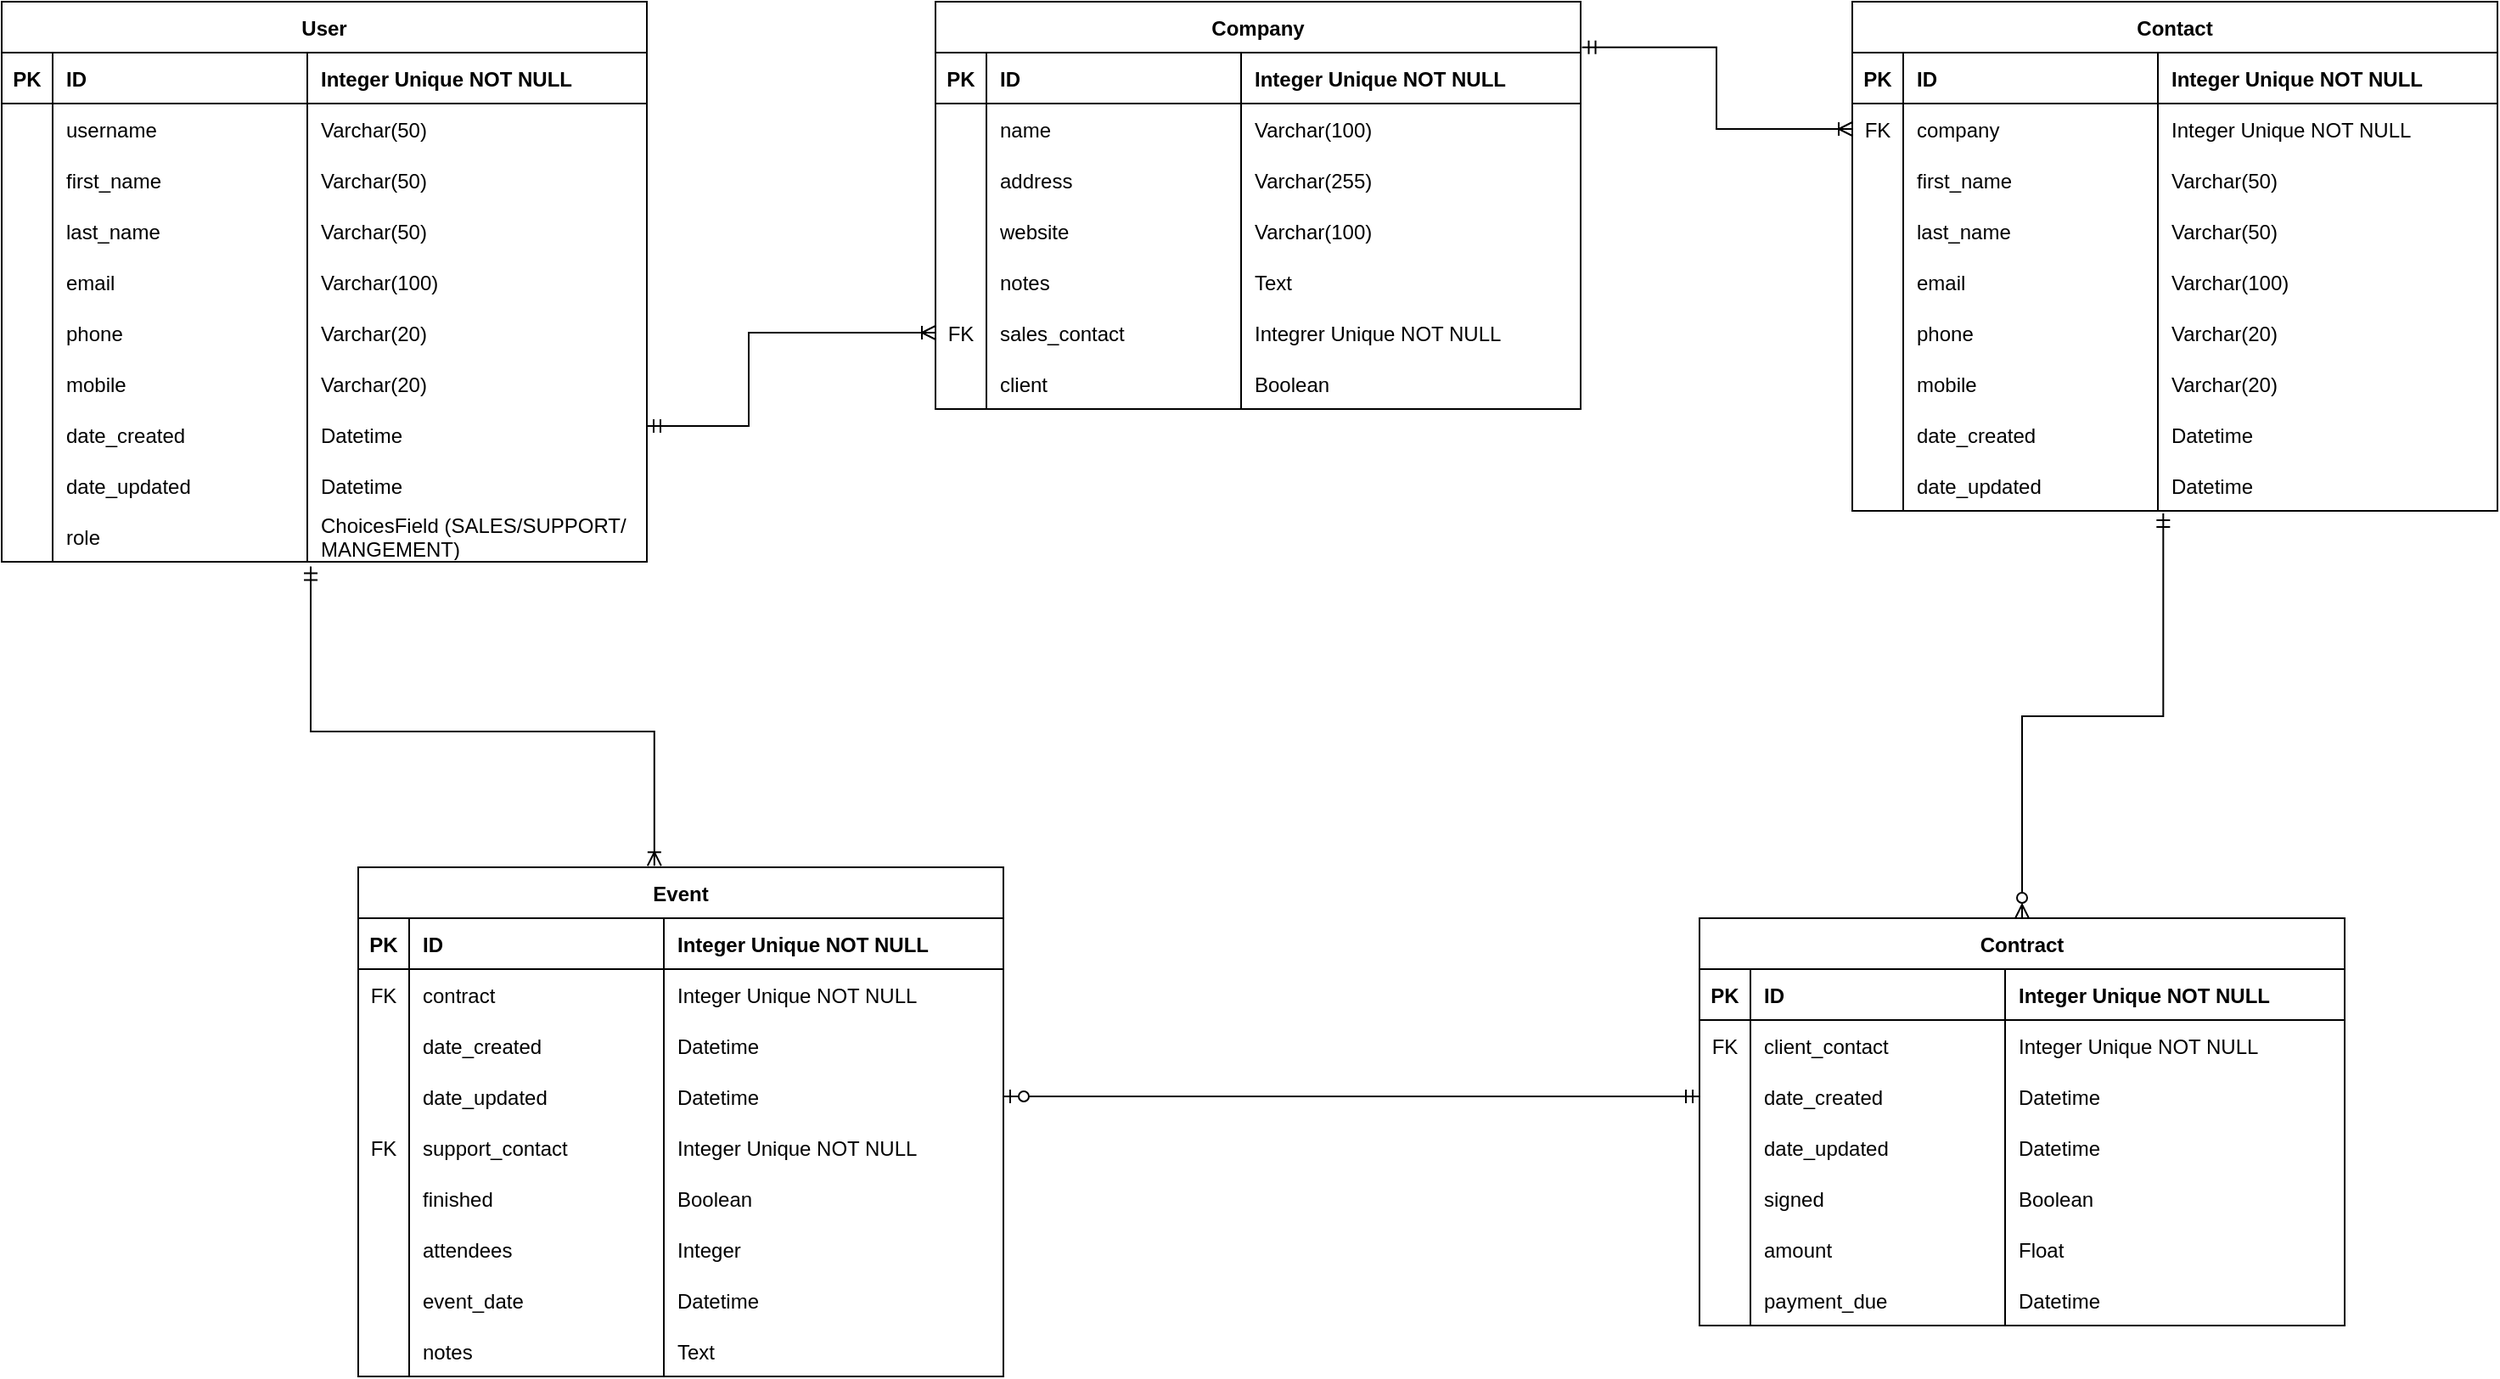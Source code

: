 <mxfile version="16.5.1" type="device"><diagram id="WBpf9u_jJ_iQJT48PK4Q" name="Page-1"><mxGraphModel dx="1778" dy="1071" grid="1" gridSize="10" guides="1" tooltips="1" connect="1" arrows="1" fold="1" page="1" pageScale="1" pageWidth="827" pageHeight="1169" math="0" shadow="0"><root><mxCell id="0"/><mxCell id="1" parent="0"/><mxCell id="Vin4fiE6rRVkCFNV7gwo-1" value="Event" style="shape=table;startSize=30;container=1;collapsible=1;childLayout=tableLayout;fixedRows=1;rowLines=0;fontStyle=1;align=center;resizeLast=1;" vertex="1" parent="1"><mxGeometry x="310" y="590" width="380" height="300" as="geometry"/></mxCell><mxCell id="Vin4fiE6rRVkCFNV7gwo-2" value="" style="shape=tableRow;horizontal=0;startSize=0;swimlaneHead=0;swimlaneBody=0;fillColor=none;collapsible=0;dropTarget=0;points=[[0,0.5],[1,0.5]];portConstraint=eastwest;top=0;left=0;right=0;bottom=1;" vertex="1" parent="Vin4fiE6rRVkCFNV7gwo-1"><mxGeometry y="30" width="380" height="30" as="geometry"/></mxCell><mxCell id="Vin4fiE6rRVkCFNV7gwo-3" value="PK" style="shape=partialRectangle;connectable=0;fillColor=none;top=0;left=0;bottom=0;right=0;fontStyle=1;overflow=hidden;" vertex="1" parent="Vin4fiE6rRVkCFNV7gwo-2"><mxGeometry width="30" height="30" as="geometry"><mxRectangle width="30" height="30" as="alternateBounds"/></mxGeometry></mxCell><mxCell id="Vin4fiE6rRVkCFNV7gwo-4" value="ID" style="shape=partialRectangle;connectable=0;fillColor=none;top=0;left=0;bottom=0;right=0;align=left;spacingLeft=6;fontStyle=1;overflow=hidden;" vertex="1" parent="Vin4fiE6rRVkCFNV7gwo-2"><mxGeometry x="30" width="150" height="30" as="geometry"><mxRectangle width="150" height="30" as="alternateBounds"/></mxGeometry></mxCell><mxCell id="Vin4fiE6rRVkCFNV7gwo-14" value="Integer Unique NOT NULL" style="shape=partialRectangle;connectable=0;fillColor=none;top=0;left=0;bottom=0;right=0;align=left;spacingLeft=6;fontStyle=1;overflow=hidden;" vertex="1" parent="Vin4fiE6rRVkCFNV7gwo-2"><mxGeometry x="180" width="200" height="30" as="geometry"><mxRectangle width="200" height="30" as="alternateBounds"/></mxGeometry></mxCell><mxCell id="Vin4fiE6rRVkCFNV7gwo-80" style="shape=tableRow;horizontal=0;startSize=0;swimlaneHead=0;swimlaneBody=0;fillColor=none;collapsible=0;dropTarget=0;points=[[0,0.5],[1,0.5]];portConstraint=eastwest;top=0;left=0;right=0;bottom=0;" vertex="1" parent="Vin4fiE6rRVkCFNV7gwo-1"><mxGeometry y="60" width="380" height="30" as="geometry"/></mxCell><mxCell id="Vin4fiE6rRVkCFNV7gwo-81" value="FK" style="shape=partialRectangle;connectable=0;fillColor=none;top=0;left=0;bottom=0;right=0;editable=1;overflow=hidden;" vertex="1" parent="Vin4fiE6rRVkCFNV7gwo-80"><mxGeometry width="30" height="30" as="geometry"><mxRectangle width="30" height="30" as="alternateBounds"/></mxGeometry></mxCell><mxCell id="Vin4fiE6rRVkCFNV7gwo-82" value="contract" style="shape=partialRectangle;connectable=0;fillColor=none;top=0;left=0;bottom=0;right=0;align=left;spacingLeft=6;overflow=hidden;" vertex="1" parent="Vin4fiE6rRVkCFNV7gwo-80"><mxGeometry x="30" width="150" height="30" as="geometry"><mxRectangle width="150" height="30" as="alternateBounds"/></mxGeometry></mxCell><mxCell id="Vin4fiE6rRVkCFNV7gwo-83" value="Integer Unique NOT NULL" style="shape=partialRectangle;connectable=0;fillColor=none;top=0;left=0;bottom=0;right=0;align=left;spacingLeft=6;overflow=hidden;fontStyle=0" vertex="1" parent="Vin4fiE6rRVkCFNV7gwo-80"><mxGeometry x="180" width="200" height="30" as="geometry"><mxRectangle width="200" height="30" as="alternateBounds"/></mxGeometry></mxCell><mxCell id="Vin4fiE6rRVkCFNV7gwo-8" value="" style="shape=tableRow;horizontal=0;startSize=0;swimlaneHead=0;swimlaneBody=0;fillColor=none;collapsible=0;dropTarget=0;points=[[0,0.5],[1,0.5]];portConstraint=eastwest;top=0;left=0;right=0;bottom=0;" vertex="1" parent="Vin4fiE6rRVkCFNV7gwo-1"><mxGeometry y="90" width="380" height="30" as="geometry"/></mxCell><mxCell id="Vin4fiE6rRVkCFNV7gwo-9" value="" style="shape=partialRectangle;connectable=0;fillColor=none;top=0;left=0;bottom=0;right=0;editable=1;overflow=hidden;" vertex="1" parent="Vin4fiE6rRVkCFNV7gwo-8"><mxGeometry width="30" height="30" as="geometry"><mxRectangle width="30" height="30" as="alternateBounds"/></mxGeometry></mxCell><mxCell id="Vin4fiE6rRVkCFNV7gwo-10" value="date_created" style="shape=partialRectangle;connectable=0;fillColor=none;top=0;left=0;bottom=0;right=0;align=left;spacingLeft=6;overflow=hidden;" vertex="1" parent="Vin4fiE6rRVkCFNV7gwo-8"><mxGeometry x="30" width="150" height="30" as="geometry"><mxRectangle width="150" height="30" as="alternateBounds"/></mxGeometry></mxCell><mxCell id="Vin4fiE6rRVkCFNV7gwo-16" value="Datetime" style="shape=partialRectangle;connectable=0;fillColor=none;top=0;left=0;bottom=0;right=0;align=left;spacingLeft=6;overflow=hidden;" vertex="1" parent="Vin4fiE6rRVkCFNV7gwo-8"><mxGeometry x="180" width="200" height="30" as="geometry"><mxRectangle width="200" height="30" as="alternateBounds"/></mxGeometry></mxCell><mxCell id="Vin4fiE6rRVkCFNV7gwo-11" value="" style="shape=tableRow;horizontal=0;startSize=0;swimlaneHead=0;swimlaneBody=0;fillColor=none;collapsible=0;dropTarget=0;points=[[0,0.5],[1,0.5]];portConstraint=eastwest;top=0;left=0;right=0;bottom=0;" vertex="1" parent="Vin4fiE6rRVkCFNV7gwo-1"><mxGeometry y="120" width="380" height="30" as="geometry"/></mxCell><mxCell id="Vin4fiE6rRVkCFNV7gwo-12" value="" style="shape=partialRectangle;connectable=0;fillColor=none;top=0;left=0;bottom=0;right=0;editable=1;overflow=hidden;" vertex="1" parent="Vin4fiE6rRVkCFNV7gwo-11"><mxGeometry width="30" height="30" as="geometry"><mxRectangle width="30" height="30" as="alternateBounds"/></mxGeometry></mxCell><mxCell id="Vin4fiE6rRVkCFNV7gwo-13" value="date_updated" style="shape=partialRectangle;connectable=0;fillColor=none;top=0;left=0;bottom=0;right=0;align=left;spacingLeft=6;overflow=hidden;" vertex="1" parent="Vin4fiE6rRVkCFNV7gwo-11"><mxGeometry x="30" width="150" height="30" as="geometry"><mxRectangle width="150" height="30" as="alternateBounds"/></mxGeometry></mxCell><mxCell id="Vin4fiE6rRVkCFNV7gwo-17" value="Datetime" style="shape=partialRectangle;connectable=0;fillColor=none;top=0;left=0;bottom=0;right=0;align=left;spacingLeft=6;overflow=hidden;" vertex="1" parent="Vin4fiE6rRVkCFNV7gwo-11"><mxGeometry x="180" width="200" height="30" as="geometry"><mxRectangle width="200" height="30" as="alternateBounds"/></mxGeometry></mxCell><mxCell id="Vin4fiE6rRVkCFNV7gwo-19" style="shape=tableRow;horizontal=0;startSize=0;swimlaneHead=0;swimlaneBody=0;fillColor=none;collapsible=0;dropTarget=0;points=[[0,0.5],[1,0.5]];portConstraint=eastwest;top=0;left=0;right=0;bottom=0;" vertex="1" parent="Vin4fiE6rRVkCFNV7gwo-1"><mxGeometry y="150" width="380" height="30" as="geometry"/></mxCell><mxCell id="Vin4fiE6rRVkCFNV7gwo-20" value="FK" style="shape=partialRectangle;connectable=0;fillColor=none;top=0;left=0;bottom=0;right=0;editable=1;overflow=hidden;" vertex="1" parent="Vin4fiE6rRVkCFNV7gwo-19"><mxGeometry width="30" height="30" as="geometry"><mxRectangle width="30" height="30" as="alternateBounds"/></mxGeometry></mxCell><mxCell id="Vin4fiE6rRVkCFNV7gwo-21" value="support_contact" style="shape=partialRectangle;connectable=0;fillColor=none;top=0;left=0;bottom=0;right=0;align=left;spacingLeft=6;overflow=hidden;" vertex="1" parent="Vin4fiE6rRVkCFNV7gwo-19"><mxGeometry x="30" width="150" height="30" as="geometry"><mxRectangle width="150" height="30" as="alternateBounds"/></mxGeometry></mxCell><mxCell id="Vin4fiE6rRVkCFNV7gwo-22" value="Integer Unique NOT NULL" style="shape=partialRectangle;connectable=0;fillColor=none;top=0;left=0;bottom=0;right=0;align=left;spacingLeft=6;overflow=hidden;" vertex="1" parent="Vin4fiE6rRVkCFNV7gwo-19"><mxGeometry x="180" width="200" height="30" as="geometry"><mxRectangle width="200" height="30" as="alternateBounds"/></mxGeometry></mxCell><mxCell id="Vin4fiE6rRVkCFNV7gwo-23" style="shape=tableRow;horizontal=0;startSize=0;swimlaneHead=0;swimlaneBody=0;fillColor=none;collapsible=0;dropTarget=0;points=[[0,0.5],[1,0.5]];portConstraint=eastwest;top=0;left=0;right=0;bottom=0;" vertex="1" parent="Vin4fiE6rRVkCFNV7gwo-1"><mxGeometry y="180" width="380" height="30" as="geometry"/></mxCell><mxCell id="Vin4fiE6rRVkCFNV7gwo-24" value="" style="shape=partialRectangle;connectable=0;fillColor=none;top=0;left=0;bottom=0;right=0;editable=1;overflow=hidden;" vertex="1" parent="Vin4fiE6rRVkCFNV7gwo-23"><mxGeometry width="30" height="30" as="geometry"><mxRectangle width="30" height="30" as="alternateBounds"/></mxGeometry></mxCell><mxCell id="Vin4fiE6rRVkCFNV7gwo-25" value="finished" style="shape=partialRectangle;connectable=0;fillColor=none;top=0;left=0;bottom=0;right=0;align=left;spacingLeft=6;overflow=hidden;fontStyle=0" vertex="1" parent="Vin4fiE6rRVkCFNV7gwo-23"><mxGeometry x="30" width="150" height="30" as="geometry"><mxRectangle width="150" height="30" as="alternateBounds"/></mxGeometry></mxCell><mxCell id="Vin4fiE6rRVkCFNV7gwo-26" value="Boolean" style="shape=partialRectangle;connectable=0;fillColor=none;top=0;left=0;bottom=0;right=0;align=left;spacingLeft=6;overflow=hidden;" vertex="1" parent="Vin4fiE6rRVkCFNV7gwo-23"><mxGeometry x="180" width="200" height="30" as="geometry"><mxRectangle width="200" height="30" as="alternateBounds"/></mxGeometry></mxCell><mxCell id="Vin4fiE6rRVkCFNV7gwo-27" style="shape=tableRow;horizontal=0;startSize=0;swimlaneHead=0;swimlaneBody=0;fillColor=none;collapsible=0;dropTarget=0;points=[[0,0.5],[1,0.5]];portConstraint=eastwest;top=0;left=0;right=0;bottom=0;" vertex="1" parent="Vin4fiE6rRVkCFNV7gwo-1"><mxGeometry y="210" width="380" height="30" as="geometry"/></mxCell><mxCell id="Vin4fiE6rRVkCFNV7gwo-28" style="shape=partialRectangle;connectable=0;fillColor=none;top=0;left=0;bottom=0;right=0;editable=1;overflow=hidden;" vertex="1" parent="Vin4fiE6rRVkCFNV7gwo-27"><mxGeometry width="30" height="30" as="geometry"><mxRectangle width="30" height="30" as="alternateBounds"/></mxGeometry></mxCell><mxCell id="Vin4fiE6rRVkCFNV7gwo-29" value="attendees" style="shape=partialRectangle;connectable=0;fillColor=none;top=0;left=0;bottom=0;right=0;align=left;spacingLeft=6;overflow=hidden;" vertex="1" parent="Vin4fiE6rRVkCFNV7gwo-27"><mxGeometry x="30" width="150" height="30" as="geometry"><mxRectangle width="150" height="30" as="alternateBounds"/></mxGeometry></mxCell><mxCell id="Vin4fiE6rRVkCFNV7gwo-30" value="Integer" style="shape=partialRectangle;connectable=0;fillColor=none;top=0;left=0;bottom=0;right=0;align=left;spacingLeft=6;overflow=hidden;" vertex="1" parent="Vin4fiE6rRVkCFNV7gwo-27"><mxGeometry x="180" width="200" height="30" as="geometry"><mxRectangle width="200" height="30" as="alternateBounds"/></mxGeometry></mxCell><mxCell id="Vin4fiE6rRVkCFNV7gwo-31" style="shape=tableRow;horizontal=0;startSize=0;swimlaneHead=0;swimlaneBody=0;fillColor=none;collapsible=0;dropTarget=0;points=[[0,0.5],[1,0.5]];portConstraint=eastwest;top=0;left=0;right=0;bottom=0;" vertex="1" parent="Vin4fiE6rRVkCFNV7gwo-1"><mxGeometry y="240" width="380" height="30" as="geometry"/></mxCell><mxCell id="Vin4fiE6rRVkCFNV7gwo-32" style="shape=partialRectangle;connectable=0;fillColor=none;top=0;left=0;bottom=0;right=0;editable=1;overflow=hidden;" vertex="1" parent="Vin4fiE6rRVkCFNV7gwo-31"><mxGeometry width="30" height="30" as="geometry"><mxRectangle width="30" height="30" as="alternateBounds"/></mxGeometry></mxCell><mxCell id="Vin4fiE6rRVkCFNV7gwo-33" value="event_date" style="shape=partialRectangle;connectable=0;fillColor=none;top=0;left=0;bottom=0;right=0;align=left;spacingLeft=6;overflow=hidden;" vertex="1" parent="Vin4fiE6rRVkCFNV7gwo-31"><mxGeometry x="30" width="150" height="30" as="geometry"><mxRectangle width="150" height="30" as="alternateBounds"/></mxGeometry></mxCell><mxCell id="Vin4fiE6rRVkCFNV7gwo-34" value="Datetime" style="shape=partialRectangle;connectable=0;fillColor=none;top=0;left=0;bottom=0;right=0;align=left;spacingLeft=6;overflow=hidden;" vertex="1" parent="Vin4fiE6rRVkCFNV7gwo-31"><mxGeometry x="180" width="200" height="30" as="geometry"><mxRectangle width="200" height="30" as="alternateBounds"/></mxGeometry></mxCell><mxCell id="Vin4fiE6rRVkCFNV7gwo-35" style="shape=tableRow;horizontal=0;startSize=0;swimlaneHead=0;swimlaneBody=0;fillColor=none;collapsible=0;dropTarget=0;points=[[0,0.5],[1,0.5]];portConstraint=eastwest;top=0;left=0;right=0;bottom=0;" vertex="1" parent="Vin4fiE6rRVkCFNV7gwo-1"><mxGeometry y="270" width="380" height="30" as="geometry"/></mxCell><mxCell id="Vin4fiE6rRVkCFNV7gwo-36" style="shape=partialRectangle;connectable=0;fillColor=none;top=0;left=0;bottom=0;right=0;editable=1;overflow=hidden;" vertex="1" parent="Vin4fiE6rRVkCFNV7gwo-35"><mxGeometry width="30" height="30" as="geometry"><mxRectangle width="30" height="30" as="alternateBounds"/></mxGeometry></mxCell><mxCell id="Vin4fiE6rRVkCFNV7gwo-37" value="notes" style="shape=partialRectangle;connectable=0;fillColor=none;top=0;left=0;bottom=0;right=0;align=left;spacingLeft=6;overflow=hidden;" vertex="1" parent="Vin4fiE6rRVkCFNV7gwo-35"><mxGeometry x="30" width="150" height="30" as="geometry"><mxRectangle width="150" height="30" as="alternateBounds"/></mxGeometry></mxCell><mxCell id="Vin4fiE6rRVkCFNV7gwo-38" value="Text" style="shape=partialRectangle;connectable=0;fillColor=none;top=0;left=0;bottom=0;right=0;align=left;spacingLeft=6;overflow=hidden;" vertex="1" parent="Vin4fiE6rRVkCFNV7gwo-35"><mxGeometry x="180" width="200" height="30" as="geometry"><mxRectangle width="200" height="30" as="alternateBounds"/></mxGeometry></mxCell><mxCell id="Vin4fiE6rRVkCFNV7gwo-39" value="Contract" style="shape=table;startSize=30;container=1;collapsible=1;childLayout=tableLayout;fixedRows=1;rowLines=0;fontStyle=1;align=center;resizeLast=1;" vertex="1" parent="1"><mxGeometry x="1100" y="620" width="380" height="240" as="geometry"/></mxCell><mxCell id="Vin4fiE6rRVkCFNV7gwo-40" value="" style="shape=tableRow;horizontal=0;startSize=0;swimlaneHead=0;swimlaneBody=0;fillColor=none;collapsible=0;dropTarget=0;points=[[0,0.5],[1,0.5]];portConstraint=eastwest;top=0;left=0;right=0;bottom=1;" vertex="1" parent="Vin4fiE6rRVkCFNV7gwo-39"><mxGeometry y="30" width="380" height="30" as="geometry"/></mxCell><mxCell id="Vin4fiE6rRVkCFNV7gwo-41" value="PK" style="shape=partialRectangle;connectable=0;fillColor=none;top=0;left=0;bottom=0;right=0;fontStyle=1;overflow=hidden;" vertex="1" parent="Vin4fiE6rRVkCFNV7gwo-40"><mxGeometry width="30" height="30" as="geometry"><mxRectangle width="30" height="30" as="alternateBounds"/></mxGeometry></mxCell><mxCell id="Vin4fiE6rRVkCFNV7gwo-42" value="ID" style="shape=partialRectangle;connectable=0;fillColor=none;top=0;left=0;bottom=0;right=0;align=left;spacingLeft=6;fontStyle=1;overflow=hidden;" vertex="1" parent="Vin4fiE6rRVkCFNV7gwo-40"><mxGeometry x="30" width="150" height="30" as="geometry"><mxRectangle width="150" height="30" as="alternateBounds"/></mxGeometry></mxCell><mxCell id="Vin4fiE6rRVkCFNV7gwo-43" value="Integer Unique NOT NULL" style="shape=partialRectangle;connectable=0;fillColor=none;top=0;left=0;bottom=0;right=0;align=left;spacingLeft=6;fontStyle=1;overflow=hidden;" vertex="1" parent="Vin4fiE6rRVkCFNV7gwo-40"><mxGeometry x="180" width="200" height="30" as="geometry"><mxRectangle width="200" height="30" as="alternateBounds"/></mxGeometry></mxCell><mxCell id="Vin4fiE6rRVkCFNV7gwo-76" style="shape=tableRow;horizontal=0;startSize=0;swimlaneHead=0;swimlaneBody=0;fillColor=none;collapsible=0;dropTarget=0;points=[[0,0.5],[1,0.5]];portConstraint=eastwest;top=0;left=0;right=0;bottom=0;" vertex="1" parent="Vin4fiE6rRVkCFNV7gwo-39"><mxGeometry y="60" width="380" height="30" as="geometry"/></mxCell><mxCell id="Vin4fiE6rRVkCFNV7gwo-77" value="FK" style="shape=partialRectangle;connectable=0;fillColor=none;top=0;left=0;bottom=0;right=0;editable=1;overflow=hidden;" vertex="1" parent="Vin4fiE6rRVkCFNV7gwo-76"><mxGeometry width="30" height="30" as="geometry"><mxRectangle width="30" height="30" as="alternateBounds"/></mxGeometry></mxCell><mxCell id="Vin4fiE6rRVkCFNV7gwo-78" value="client_contact" style="shape=partialRectangle;connectable=0;fillColor=none;top=0;left=0;bottom=0;right=0;align=left;spacingLeft=6;overflow=hidden;" vertex="1" parent="Vin4fiE6rRVkCFNV7gwo-76"><mxGeometry x="30" width="150" height="30" as="geometry"><mxRectangle width="150" height="30" as="alternateBounds"/></mxGeometry></mxCell><mxCell id="Vin4fiE6rRVkCFNV7gwo-79" value="Integer Unique NOT NULL" style="shape=partialRectangle;connectable=0;fillColor=none;top=0;left=0;bottom=0;right=0;align=left;spacingLeft=6;overflow=hidden;fontStyle=0" vertex="1" parent="Vin4fiE6rRVkCFNV7gwo-76"><mxGeometry x="180" width="200" height="30" as="geometry"><mxRectangle width="200" height="30" as="alternateBounds"/></mxGeometry></mxCell><mxCell id="Vin4fiE6rRVkCFNV7gwo-56" style="shape=tableRow;horizontal=0;startSize=0;swimlaneHead=0;swimlaneBody=0;fillColor=none;collapsible=0;dropTarget=0;points=[[0,0.5],[1,0.5]];portConstraint=eastwest;top=0;left=0;right=0;bottom=0;" vertex="1" parent="Vin4fiE6rRVkCFNV7gwo-39"><mxGeometry y="90" width="380" height="30" as="geometry"/></mxCell><mxCell id="Vin4fiE6rRVkCFNV7gwo-57" value="" style="shape=partialRectangle;connectable=0;fillColor=none;top=0;left=0;bottom=0;right=0;editable=1;overflow=hidden;" vertex="1" parent="Vin4fiE6rRVkCFNV7gwo-56"><mxGeometry width="30" height="30" as="geometry"><mxRectangle width="30" height="30" as="alternateBounds"/></mxGeometry></mxCell><mxCell id="Vin4fiE6rRVkCFNV7gwo-58" value="date_created" style="shape=partialRectangle;connectable=0;fillColor=none;top=0;left=0;bottom=0;right=0;align=left;spacingLeft=6;overflow=hidden;" vertex="1" parent="Vin4fiE6rRVkCFNV7gwo-56"><mxGeometry x="30" width="150" height="30" as="geometry"><mxRectangle width="150" height="30" as="alternateBounds"/></mxGeometry></mxCell><mxCell id="Vin4fiE6rRVkCFNV7gwo-59" value="Datetime" style="shape=partialRectangle;connectable=0;fillColor=none;top=0;left=0;bottom=0;right=0;align=left;spacingLeft=6;overflow=hidden;" vertex="1" parent="Vin4fiE6rRVkCFNV7gwo-56"><mxGeometry x="180" width="200" height="30" as="geometry"><mxRectangle width="200" height="30" as="alternateBounds"/></mxGeometry></mxCell><mxCell id="Vin4fiE6rRVkCFNV7gwo-60" style="shape=tableRow;horizontal=0;startSize=0;swimlaneHead=0;swimlaneBody=0;fillColor=none;collapsible=0;dropTarget=0;points=[[0,0.5],[1,0.5]];portConstraint=eastwest;top=0;left=0;right=0;bottom=0;" vertex="1" parent="Vin4fiE6rRVkCFNV7gwo-39"><mxGeometry y="120" width="380" height="30" as="geometry"/></mxCell><mxCell id="Vin4fiE6rRVkCFNV7gwo-61" value="" style="shape=partialRectangle;connectable=0;fillColor=none;top=0;left=0;bottom=0;right=0;editable=1;overflow=hidden;" vertex="1" parent="Vin4fiE6rRVkCFNV7gwo-60"><mxGeometry width="30" height="30" as="geometry"><mxRectangle width="30" height="30" as="alternateBounds"/></mxGeometry></mxCell><mxCell id="Vin4fiE6rRVkCFNV7gwo-62" value="date_updated" style="shape=partialRectangle;connectable=0;fillColor=none;top=0;left=0;bottom=0;right=0;align=left;spacingLeft=6;overflow=hidden;" vertex="1" parent="Vin4fiE6rRVkCFNV7gwo-60"><mxGeometry x="30" width="150" height="30" as="geometry"><mxRectangle width="150" height="30" as="alternateBounds"/></mxGeometry></mxCell><mxCell id="Vin4fiE6rRVkCFNV7gwo-63" value="Datetime" style="shape=partialRectangle;connectable=0;fillColor=none;top=0;left=0;bottom=0;right=0;align=left;spacingLeft=6;overflow=hidden;" vertex="1" parent="Vin4fiE6rRVkCFNV7gwo-60"><mxGeometry x="180" width="200" height="30" as="geometry"><mxRectangle width="200" height="30" as="alternateBounds"/></mxGeometry></mxCell><mxCell id="Vin4fiE6rRVkCFNV7gwo-64" style="shape=tableRow;horizontal=0;startSize=0;swimlaneHead=0;swimlaneBody=0;fillColor=none;collapsible=0;dropTarget=0;points=[[0,0.5],[1,0.5]];portConstraint=eastwest;top=0;left=0;right=0;bottom=0;" vertex="1" parent="Vin4fiE6rRVkCFNV7gwo-39"><mxGeometry y="150" width="380" height="30" as="geometry"/></mxCell><mxCell id="Vin4fiE6rRVkCFNV7gwo-65" style="shape=partialRectangle;connectable=0;fillColor=none;top=0;left=0;bottom=0;right=0;editable=1;overflow=hidden;" vertex="1" parent="Vin4fiE6rRVkCFNV7gwo-64"><mxGeometry width="30" height="30" as="geometry"><mxRectangle width="30" height="30" as="alternateBounds"/></mxGeometry></mxCell><mxCell id="Vin4fiE6rRVkCFNV7gwo-66" value="signed" style="shape=partialRectangle;connectable=0;fillColor=none;top=0;left=0;bottom=0;right=0;align=left;spacingLeft=6;overflow=hidden;" vertex="1" parent="Vin4fiE6rRVkCFNV7gwo-64"><mxGeometry x="30" width="150" height="30" as="geometry"><mxRectangle width="150" height="30" as="alternateBounds"/></mxGeometry></mxCell><mxCell id="Vin4fiE6rRVkCFNV7gwo-67" value="Boolean" style="shape=partialRectangle;connectable=0;fillColor=none;top=0;left=0;bottom=0;right=0;align=left;spacingLeft=6;overflow=hidden;" vertex="1" parent="Vin4fiE6rRVkCFNV7gwo-64"><mxGeometry x="180" width="200" height="30" as="geometry"><mxRectangle width="200" height="30" as="alternateBounds"/></mxGeometry></mxCell><mxCell id="Vin4fiE6rRVkCFNV7gwo-68" style="shape=tableRow;horizontal=0;startSize=0;swimlaneHead=0;swimlaneBody=0;fillColor=none;collapsible=0;dropTarget=0;points=[[0,0.5],[1,0.5]];portConstraint=eastwest;top=0;left=0;right=0;bottom=0;" vertex="1" parent="Vin4fiE6rRVkCFNV7gwo-39"><mxGeometry y="180" width="380" height="30" as="geometry"/></mxCell><mxCell id="Vin4fiE6rRVkCFNV7gwo-69" style="shape=partialRectangle;connectable=0;fillColor=none;top=0;left=0;bottom=0;right=0;editable=1;overflow=hidden;" vertex="1" parent="Vin4fiE6rRVkCFNV7gwo-68"><mxGeometry width="30" height="30" as="geometry"><mxRectangle width="30" height="30" as="alternateBounds"/></mxGeometry></mxCell><mxCell id="Vin4fiE6rRVkCFNV7gwo-70" value="amount" style="shape=partialRectangle;connectable=0;fillColor=none;top=0;left=0;bottom=0;right=0;align=left;spacingLeft=6;overflow=hidden;" vertex="1" parent="Vin4fiE6rRVkCFNV7gwo-68"><mxGeometry x="30" width="150" height="30" as="geometry"><mxRectangle width="150" height="30" as="alternateBounds"/></mxGeometry></mxCell><mxCell id="Vin4fiE6rRVkCFNV7gwo-71" value="Float" style="shape=partialRectangle;connectable=0;fillColor=none;top=0;left=0;bottom=0;right=0;align=left;spacingLeft=6;overflow=hidden;" vertex="1" parent="Vin4fiE6rRVkCFNV7gwo-68"><mxGeometry x="180" width="200" height="30" as="geometry"><mxRectangle width="200" height="30" as="alternateBounds"/></mxGeometry></mxCell><mxCell id="Vin4fiE6rRVkCFNV7gwo-72" style="shape=tableRow;horizontal=0;startSize=0;swimlaneHead=0;swimlaneBody=0;fillColor=none;collapsible=0;dropTarget=0;points=[[0,0.5],[1,0.5]];portConstraint=eastwest;top=0;left=0;right=0;bottom=0;" vertex="1" parent="Vin4fiE6rRVkCFNV7gwo-39"><mxGeometry y="210" width="380" height="30" as="geometry"/></mxCell><mxCell id="Vin4fiE6rRVkCFNV7gwo-73" style="shape=partialRectangle;connectable=0;fillColor=none;top=0;left=0;bottom=0;right=0;editable=1;overflow=hidden;" vertex="1" parent="Vin4fiE6rRVkCFNV7gwo-72"><mxGeometry width="30" height="30" as="geometry"><mxRectangle width="30" height="30" as="alternateBounds"/></mxGeometry></mxCell><mxCell id="Vin4fiE6rRVkCFNV7gwo-74" value="payment_due" style="shape=partialRectangle;connectable=0;fillColor=none;top=0;left=0;bottom=0;right=0;align=left;spacingLeft=6;overflow=hidden;" vertex="1" parent="Vin4fiE6rRVkCFNV7gwo-72"><mxGeometry x="30" width="150" height="30" as="geometry"><mxRectangle width="150" height="30" as="alternateBounds"/></mxGeometry></mxCell><mxCell id="Vin4fiE6rRVkCFNV7gwo-75" value="Datetime" style="shape=partialRectangle;connectable=0;fillColor=none;top=0;left=0;bottom=0;right=0;align=left;spacingLeft=6;overflow=hidden;" vertex="1" parent="Vin4fiE6rRVkCFNV7gwo-72"><mxGeometry x="180" width="200" height="30" as="geometry"><mxRectangle width="200" height="30" as="alternateBounds"/></mxGeometry></mxCell><mxCell id="Vin4fiE6rRVkCFNV7gwo-84" value="Company" style="shape=table;startSize=30;container=1;collapsible=1;childLayout=tableLayout;fixedRows=1;rowLines=0;fontStyle=1;align=center;resizeLast=1;" vertex="1" parent="1"><mxGeometry x="650" y="80" width="380" height="240" as="geometry"/></mxCell><mxCell id="Vin4fiE6rRVkCFNV7gwo-85" value="" style="shape=tableRow;horizontal=0;startSize=0;swimlaneHead=0;swimlaneBody=0;fillColor=none;collapsible=0;dropTarget=0;points=[[0,0.5],[1,0.5]];portConstraint=eastwest;top=0;left=0;right=0;bottom=1;" vertex="1" parent="Vin4fiE6rRVkCFNV7gwo-84"><mxGeometry y="30" width="380" height="30" as="geometry"/></mxCell><mxCell id="Vin4fiE6rRVkCFNV7gwo-86" value="PK" style="shape=partialRectangle;connectable=0;fillColor=none;top=0;left=0;bottom=0;right=0;fontStyle=1;overflow=hidden;" vertex="1" parent="Vin4fiE6rRVkCFNV7gwo-85"><mxGeometry width="30" height="30" as="geometry"><mxRectangle width="30" height="30" as="alternateBounds"/></mxGeometry></mxCell><mxCell id="Vin4fiE6rRVkCFNV7gwo-87" value="ID" style="shape=partialRectangle;connectable=0;fillColor=none;top=0;left=0;bottom=0;right=0;align=left;spacingLeft=6;fontStyle=1;overflow=hidden;" vertex="1" parent="Vin4fiE6rRVkCFNV7gwo-85"><mxGeometry x="30" width="150" height="30" as="geometry"><mxRectangle width="150" height="30" as="alternateBounds"/></mxGeometry></mxCell><mxCell id="Vin4fiE6rRVkCFNV7gwo-88" value="Integer Unique NOT NULL" style="shape=partialRectangle;connectable=0;fillColor=none;top=0;left=0;bottom=0;right=0;align=left;spacingLeft=6;fontStyle=1;overflow=hidden;" vertex="1" parent="Vin4fiE6rRVkCFNV7gwo-85"><mxGeometry x="180" width="200" height="30" as="geometry"><mxRectangle width="200" height="30" as="alternateBounds"/></mxGeometry></mxCell><mxCell id="Vin4fiE6rRVkCFNV7gwo-101" style="shape=tableRow;horizontal=0;startSize=0;swimlaneHead=0;swimlaneBody=0;fillColor=none;collapsible=0;dropTarget=0;points=[[0,0.5],[1,0.5]];portConstraint=eastwest;top=0;left=0;right=0;bottom=0;" vertex="1" parent="Vin4fiE6rRVkCFNV7gwo-84"><mxGeometry y="60" width="380" height="30" as="geometry"/></mxCell><mxCell id="Vin4fiE6rRVkCFNV7gwo-102" value="" style="shape=partialRectangle;connectable=0;fillColor=none;top=0;left=0;bottom=0;right=0;editable=1;overflow=hidden;" vertex="1" parent="Vin4fiE6rRVkCFNV7gwo-101"><mxGeometry width="30" height="30" as="geometry"><mxRectangle width="30" height="30" as="alternateBounds"/></mxGeometry></mxCell><mxCell id="Vin4fiE6rRVkCFNV7gwo-103" value="name" style="shape=partialRectangle;connectable=0;fillColor=none;top=0;left=0;bottom=0;right=0;align=left;spacingLeft=6;overflow=hidden;" vertex="1" parent="Vin4fiE6rRVkCFNV7gwo-101"><mxGeometry x="30" width="150" height="30" as="geometry"><mxRectangle width="150" height="30" as="alternateBounds"/></mxGeometry></mxCell><mxCell id="Vin4fiE6rRVkCFNV7gwo-104" value="Varchar(100)" style="shape=partialRectangle;connectable=0;fillColor=none;top=0;left=0;bottom=0;right=0;align=left;spacingLeft=6;overflow=hidden;" vertex="1" parent="Vin4fiE6rRVkCFNV7gwo-101"><mxGeometry x="180" width="200" height="30" as="geometry"><mxRectangle width="200" height="30" as="alternateBounds"/></mxGeometry></mxCell><mxCell id="Vin4fiE6rRVkCFNV7gwo-105" style="shape=tableRow;horizontal=0;startSize=0;swimlaneHead=0;swimlaneBody=0;fillColor=none;collapsible=0;dropTarget=0;points=[[0,0.5],[1,0.5]];portConstraint=eastwest;top=0;left=0;right=0;bottom=0;" vertex="1" parent="Vin4fiE6rRVkCFNV7gwo-84"><mxGeometry y="90" width="380" height="30" as="geometry"/></mxCell><mxCell id="Vin4fiE6rRVkCFNV7gwo-106" value="" style="shape=partialRectangle;connectable=0;fillColor=none;top=0;left=0;bottom=0;right=0;editable=1;overflow=hidden;" vertex="1" parent="Vin4fiE6rRVkCFNV7gwo-105"><mxGeometry width="30" height="30" as="geometry"><mxRectangle width="30" height="30" as="alternateBounds"/></mxGeometry></mxCell><mxCell id="Vin4fiE6rRVkCFNV7gwo-107" value="address" style="shape=partialRectangle;connectable=0;fillColor=none;top=0;left=0;bottom=0;right=0;align=left;spacingLeft=6;overflow=hidden;" vertex="1" parent="Vin4fiE6rRVkCFNV7gwo-105"><mxGeometry x="30" width="150" height="30" as="geometry"><mxRectangle width="150" height="30" as="alternateBounds"/></mxGeometry></mxCell><mxCell id="Vin4fiE6rRVkCFNV7gwo-108" value="Varchar(255)" style="shape=partialRectangle;connectable=0;fillColor=none;top=0;left=0;bottom=0;right=0;align=left;spacingLeft=6;overflow=hidden;" vertex="1" parent="Vin4fiE6rRVkCFNV7gwo-105"><mxGeometry x="180" width="200" height="30" as="geometry"><mxRectangle width="200" height="30" as="alternateBounds"/></mxGeometry></mxCell><mxCell id="Vin4fiE6rRVkCFNV7gwo-109" style="shape=tableRow;horizontal=0;startSize=0;swimlaneHead=0;swimlaneBody=0;fillColor=none;collapsible=0;dropTarget=0;points=[[0,0.5],[1,0.5]];portConstraint=eastwest;top=0;left=0;right=0;bottom=0;" vertex="1" parent="Vin4fiE6rRVkCFNV7gwo-84"><mxGeometry y="120" width="380" height="30" as="geometry"/></mxCell><mxCell id="Vin4fiE6rRVkCFNV7gwo-110" style="shape=partialRectangle;connectable=0;fillColor=none;top=0;left=0;bottom=0;right=0;editable=1;overflow=hidden;" vertex="1" parent="Vin4fiE6rRVkCFNV7gwo-109"><mxGeometry width="30" height="30" as="geometry"><mxRectangle width="30" height="30" as="alternateBounds"/></mxGeometry></mxCell><mxCell id="Vin4fiE6rRVkCFNV7gwo-111" value="website" style="shape=partialRectangle;connectable=0;fillColor=none;top=0;left=0;bottom=0;right=0;align=left;spacingLeft=6;overflow=hidden;" vertex="1" parent="Vin4fiE6rRVkCFNV7gwo-109"><mxGeometry x="30" width="150" height="30" as="geometry"><mxRectangle width="150" height="30" as="alternateBounds"/></mxGeometry></mxCell><mxCell id="Vin4fiE6rRVkCFNV7gwo-112" value="Varchar(100)" style="shape=partialRectangle;connectable=0;fillColor=none;top=0;left=0;bottom=0;right=0;align=left;spacingLeft=6;overflow=hidden;" vertex="1" parent="Vin4fiE6rRVkCFNV7gwo-109"><mxGeometry x="180" width="200" height="30" as="geometry"><mxRectangle width="200" height="30" as="alternateBounds"/></mxGeometry></mxCell><mxCell id="Vin4fiE6rRVkCFNV7gwo-113" style="shape=tableRow;horizontal=0;startSize=0;swimlaneHead=0;swimlaneBody=0;fillColor=none;collapsible=0;dropTarget=0;points=[[0,0.5],[1,0.5]];portConstraint=eastwest;top=0;left=0;right=0;bottom=0;" vertex="1" parent="Vin4fiE6rRVkCFNV7gwo-84"><mxGeometry y="150" width="380" height="30" as="geometry"/></mxCell><mxCell id="Vin4fiE6rRVkCFNV7gwo-114" style="shape=partialRectangle;connectable=0;fillColor=none;top=0;left=0;bottom=0;right=0;editable=1;overflow=hidden;" vertex="1" parent="Vin4fiE6rRVkCFNV7gwo-113"><mxGeometry width="30" height="30" as="geometry"><mxRectangle width="30" height="30" as="alternateBounds"/></mxGeometry></mxCell><mxCell id="Vin4fiE6rRVkCFNV7gwo-115" value="notes" style="shape=partialRectangle;connectable=0;fillColor=none;top=0;left=0;bottom=0;right=0;align=left;spacingLeft=6;overflow=hidden;" vertex="1" parent="Vin4fiE6rRVkCFNV7gwo-113"><mxGeometry x="30" width="150" height="30" as="geometry"><mxRectangle width="150" height="30" as="alternateBounds"/></mxGeometry></mxCell><mxCell id="Vin4fiE6rRVkCFNV7gwo-116" value="Text" style="shape=partialRectangle;connectable=0;fillColor=none;top=0;left=0;bottom=0;right=0;align=left;spacingLeft=6;overflow=hidden;" vertex="1" parent="Vin4fiE6rRVkCFNV7gwo-113"><mxGeometry x="180" width="200" height="30" as="geometry"><mxRectangle width="200" height="30" as="alternateBounds"/></mxGeometry></mxCell><mxCell id="Vin4fiE6rRVkCFNV7gwo-276" style="shape=tableRow;horizontal=0;startSize=0;swimlaneHead=0;swimlaneBody=0;fillColor=none;collapsible=0;dropTarget=0;points=[[0,0.5],[1,0.5]];portConstraint=eastwest;top=0;left=0;right=0;bottom=0;" vertex="1" parent="Vin4fiE6rRVkCFNV7gwo-84"><mxGeometry y="180" width="380" height="30" as="geometry"/></mxCell><mxCell id="Vin4fiE6rRVkCFNV7gwo-277" value="FK" style="shape=partialRectangle;connectable=0;fillColor=none;top=0;left=0;bottom=0;right=0;editable=1;overflow=hidden;" vertex="1" parent="Vin4fiE6rRVkCFNV7gwo-276"><mxGeometry width="30" height="30" as="geometry"><mxRectangle width="30" height="30" as="alternateBounds"/></mxGeometry></mxCell><mxCell id="Vin4fiE6rRVkCFNV7gwo-278" value="sales_contact" style="shape=partialRectangle;connectable=0;fillColor=none;top=0;left=0;bottom=0;right=0;align=left;spacingLeft=6;overflow=hidden;" vertex="1" parent="Vin4fiE6rRVkCFNV7gwo-276"><mxGeometry x="30" width="150" height="30" as="geometry"><mxRectangle width="150" height="30" as="alternateBounds"/></mxGeometry></mxCell><mxCell id="Vin4fiE6rRVkCFNV7gwo-279" value="Integrer Unique NOT NULL" style="shape=partialRectangle;connectable=0;fillColor=none;top=0;left=0;bottom=0;right=0;align=left;spacingLeft=6;overflow=hidden;" vertex="1" parent="Vin4fiE6rRVkCFNV7gwo-276"><mxGeometry x="180" width="200" height="30" as="geometry"><mxRectangle width="200" height="30" as="alternateBounds"/></mxGeometry></mxCell><mxCell id="Vin4fiE6rRVkCFNV7gwo-282" style="shape=tableRow;horizontal=0;startSize=0;swimlaneHead=0;swimlaneBody=0;fillColor=none;collapsible=0;dropTarget=0;points=[[0,0.5],[1,0.5]];portConstraint=eastwest;top=0;left=0;right=0;bottom=0;" vertex="1" parent="Vin4fiE6rRVkCFNV7gwo-84"><mxGeometry y="210" width="380" height="30" as="geometry"/></mxCell><mxCell id="Vin4fiE6rRVkCFNV7gwo-283" style="shape=partialRectangle;connectable=0;fillColor=none;top=0;left=0;bottom=0;right=0;editable=1;overflow=hidden;" vertex="1" parent="Vin4fiE6rRVkCFNV7gwo-282"><mxGeometry width="30" height="30" as="geometry"><mxRectangle width="30" height="30" as="alternateBounds"/></mxGeometry></mxCell><mxCell id="Vin4fiE6rRVkCFNV7gwo-284" value="client" style="shape=partialRectangle;connectable=0;fillColor=none;top=0;left=0;bottom=0;right=0;align=left;spacingLeft=6;overflow=hidden;" vertex="1" parent="Vin4fiE6rRVkCFNV7gwo-282"><mxGeometry x="30" width="150" height="30" as="geometry"><mxRectangle width="150" height="30" as="alternateBounds"/></mxGeometry></mxCell><mxCell id="Vin4fiE6rRVkCFNV7gwo-285" value="Boolean" style="shape=partialRectangle;connectable=0;fillColor=none;top=0;left=0;bottom=0;right=0;align=left;spacingLeft=6;overflow=hidden;" vertex="1" parent="Vin4fiE6rRVkCFNV7gwo-282"><mxGeometry x="180" width="200" height="30" as="geometry"><mxRectangle width="200" height="30" as="alternateBounds"/></mxGeometry></mxCell><mxCell id="Vin4fiE6rRVkCFNV7gwo-121" value="Contact" style="shape=table;startSize=30;container=1;collapsible=1;childLayout=tableLayout;fixedRows=1;rowLines=0;fontStyle=1;align=center;resizeLast=1;" vertex="1" parent="1"><mxGeometry x="1190" y="80" width="380" height="300" as="geometry"/></mxCell><mxCell id="Vin4fiE6rRVkCFNV7gwo-122" value="" style="shape=tableRow;horizontal=0;startSize=0;swimlaneHead=0;swimlaneBody=0;fillColor=none;collapsible=0;dropTarget=0;points=[[0,0.5],[1,0.5]];portConstraint=eastwest;top=0;left=0;right=0;bottom=1;" vertex="1" parent="Vin4fiE6rRVkCFNV7gwo-121"><mxGeometry y="30" width="380" height="30" as="geometry"/></mxCell><mxCell id="Vin4fiE6rRVkCFNV7gwo-123" value="PK" style="shape=partialRectangle;connectable=0;fillColor=none;top=0;left=0;bottom=0;right=0;fontStyle=1;overflow=hidden;" vertex="1" parent="Vin4fiE6rRVkCFNV7gwo-122"><mxGeometry width="30" height="30" as="geometry"><mxRectangle width="30" height="30" as="alternateBounds"/></mxGeometry></mxCell><mxCell id="Vin4fiE6rRVkCFNV7gwo-124" value="ID" style="shape=partialRectangle;connectable=0;fillColor=none;top=0;left=0;bottom=0;right=0;align=left;spacingLeft=6;fontStyle=1;overflow=hidden;" vertex="1" parent="Vin4fiE6rRVkCFNV7gwo-122"><mxGeometry x="30" width="150" height="30" as="geometry"><mxRectangle width="150" height="30" as="alternateBounds"/></mxGeometry></mxCell><mxCell id="Vin4fiE6rRVkCFNV7gwo-125" value="Integer Unique NOT NULL" style="shape=partialRectangle;connectable=0;fillColor=none;top=0;left=0;bottom=0;right=0;align=left;spacingLeft=6;fontStyle=1;overflow=hidden;" vertex="1" parent="Vin4fiE6rRVkCFNV7gwo-122"><mxGeometry x="180" width="200" height="30" as="geometry"><mxRectangle width="200" height="30" as="alternateBounds"/></mxGeometry></mxCell><mxCell id="Vin4fiE6rRVkCFNV7gwo-126" style="shape=tableRow;horizontal=0;startSize=0;swimlaneHead=0;swimlaneBody=0;fillColor=none;collapsible=0;dropTarget=0;points=[[0,0.5],[1,0.5]];portConstraint=eastwest;top=0;left=0;right=0;bottom=0;" vertex="1" parent="Vin4fiE6rRVkCFNV7gwo-121"><mxGeometry y="60" width="380" height="30" as="geometry"/></mxCell><mxCell id="Vin4fiE6rRVkCFNV7gwo-127" value="FK" style="shape=partialRectangle;connectable=0;fillColor=none;top=0;left=0;bottom=0;right=0;editable=1;overflow=hidden;" vertex="1" parent="Vin4fiE6rRVkCFNV7gwo-126"><mxGeometry width="30" height="30" as="geometry"><mxRectangle width="30" height="30" as="alternateBounds"/></mxGeometry></mxCell><mxCell id="Vin4fiE6rRVkCFNV7gwo-128" value="company" style="shape=partialRectangle;connectable=0;fillColor=none;top=0;left=0;bottom=0;right=0;align=left;spacingLeft=6;overflow=hidden;" vertex="1" parent="Vin4fiE6rRVkCFNV7gwo-126"><mxGeometry x="30" width="150" height="30" as="geometry"><mxRectangle width="150" height="30" as="alternateBounds"/></mxGeometry></mxCell><mxCell id="Vin4fiE6rRVkCFNV7gwo-129" value="Integer Unique NOT NULL" style="shape=partialRectangle;connectable=0;fillColor=none;top=0;left=0;bottom=0;right=0;align=left;spacingLeft=6;overflow=hidden;" vertex="1" parent="Vin4fiE6rRVkCFNV7gwo-126"><mxGeometry x="180" width="200" height="30" as="geometry"><mxRectangle width="200" height="30" as="alternateBounds"/></mxGeometry></mxCell><mxCell id="Vin4fiE6rRVkCFNV7gwo-130" style="shape=tableRow;horizontal=0;startSize=0;swimlaneHead=0;swimlaneBody=0;fillColor=none;collapsible=0;dropTarget=0;points=[[0,0.5],[1,0.5]];portConstraint=eastwest;top=0;left=0;right=0;bottom=0;" vertex="1" parent="Vin4fiE6rRVkCFNV7gwo-121"><mxGeometry y="90" width="380" height="30" as="geometry"/></mxCell><mxCell id="Vin4fiE6rRVkCFNV7gwo-131" value="" style="shape=partialRectangle;connectable=0;fillColor=none;top=0;left=0;bottom=0;right=0;editable=1;overflow=hidden;" vertex="1" parent="Vin4fiE6rRVkCFNV7gwo-130"><mxGeometry width="30" height="30" as="geometry"><mxRectangle width="30" height="30" as="alternateBounds"/></mxGeometry></mxCell><mxCell id="Vin4fiE6rRVkCFNV7gwo-132" value="first_name" style="shape=partialRectangle;connectable=0;fillColor=none;top=0;left=0;bottom=0;right=0;align=left;spacingLeft=6;overflow=hidden;" vertex="1" parent="Vin4fiE6rRVkCFNV7gwo-130"><mxGeometry x="30" width="150" height="30" as="geometry"><mxRectangle width="150" height="30" as="alternateBounds"/></mxGeometry></mxCell><mxCell id="Vin4fiE6rRVkCFNV7gwo-133" value="Varchar(50)" style="shape=partialRectangle;connectable=0;fillColor=none;top=0;left=0;bottom=0;right=0;align=left;spacingLeft=6;overflow=hidden;" vertex="1" parent="Vin4fiE6rRVkCFNV7gwo-130"><mxGeometry x="180" width="200" height="30" as="geometry"><mxRectangle width="200" height="30" as="alternateBounds"/></mxGeometry></mxCell><mxCell id="Vin4fiE6rRVkCFNV7gwo-134" style="shape=tableRow;horizontal=0;startSize=0;swimlaneHead=0;swimlaneBody=0;fillColor=none;collapsible=0;dropTarget=0;points=[[0,0.5],[1,0.5]];portConstraint=eastwest;top=0;left=0;right=0;bottom=0;" vertex="1" parent="Vin4fiE6rRVkCFNV7gwo-121"><mxGeometry y="120" width="380" height="30" as="geometry"/></mxCell><mxCell id="Vin4fiE6rRVkCFNV7gwo-135" style="shape=partialRectangle;connectable=0;fillColor=none;top=0;left=0;bottom=0;right=0;editable=1;overflow=hidden;" vertex="1" parent="Vin4fiE6rRVkCFNV7gwo-134"><mxGeometry width="30" height="30" as="geometry"><mxRectangle width="30" height="30" as="alternateBounds"/></mxGeometry></mxCell><mxCell id="Vin4fiE6rRVkCFNV7gwo-136" value="last_name" style="shape=partialRectangle;connectable=0;fillColor=none;top=0;left=0;bottom=0;right=0;align=left;spacingLeft=6;overflow=hidden;" vertex="1" parent="Vin4fiE6rRVkCFNV7gwo-134"><mxGeometry x="30" width="150" height="30" as="geometry"><mxRectangle width="150" height="30" as="alternateBounds"/></mxGeometry></mxCell><mxCell id="Vin4fiE6rRVkCFNV7gwo-137" value="Varchar(50)" style="shape=partialRectangle;connectable=0;fillColor=none;top=0;left=0;bottom=0;right=0;align=left;spacingLeft=6;overflow=hidden;" vertex="1" parent="Vin4fiE6rRVkCFNV7gwo-134"><mxGeometry x="180" width="200" height="30" as="geometry"><mxRectangle width="200" height="30" as="alternateBounds"/></mxGeometry></mxCell><mxCell id="Vin4fiE6rRVkCFNV7gwo-138" style="shape=tableRow;horizontal=0;startSize=0;swimlaneHead=0;swimlaneBody=0;fillColor=none;collapsible=0;dropTarget=0;points=[[0,0.5],[1,0.5]];portConstraint=eastwest;top=0;left=0;right=0;bottom=0;" vertex="1" parent="Vin4fiE6rRVkCFNV7gwo-121"><mxGeometry y="150" width="380" height="30" as="geometry"/></mxCell><mxCell id="Vin4fiE6rRVkCFNV7gwo-139" style="shape=partialRectangle;connectable=0;fillColor=none;top=0;left=0;bottom=0;right=0;editable=1;overflow=hidden;" vertex="1" parent="Vin4fiE6rRVkCFNV7gwo-138"><mxGeometry width="30" height="30" as="geometry"><mxRectangle width="30" height="30" as="alternateBounds"/></mxGeometry></mxCell><mxCell id="Vin4fiE6rRVkCFNV7gwo-140" value="email" style="shape=partialRectangle;connectable=0;fillColor=none;top=0;left=0;bottom=0;right=0;align=left;spacingLeft=6;overflow=hidden;" vertex="1" parent="Vin4fiE6rRVkCFNV7gwo-138"><mxGeometry x="30" width="150" height="30" as="geometry"><mxRectangle width="150" height="30" as="alternateBounds"/></mxGeometry></mxCell><mxCell id="Vin4fiE6rRVkCFNV7gwo-141" value="Varchar(100)" style="shape=partialRectangle;connectable=0;fillColor=none;top=0;left=0;bottom=0;right=0;align=left;spacingLeft=6;overflow=hidden;" vertex="1" parent="Vin4fiE6rRVkCFNV7gwo-138"><mxGeometry x="180" width="200" height="30" as="geometry"><mxRectangle width="200" height="30" as="alternateBounds"/></mxGeometry></mxCell><mxCell id="Vin4fiE6rRVkCFNV7gwo-158" style="shape=tableRow;horizontal=0;startSize=0;swimlaneHead=0;swimlaneBody=0;fillColor=none;collapsible=0;dropTarget=0;points=[[0,0.5],[1,0.5]];portConstraint=eastwest;top=0;left=0;right=0;bottom=0;" vertex="1" parent="Vin4fiE6rRVkCFNV7gwo-121"><mxGeometry y="180" width="380" height="30" as="geometry"/></mxCell><mxCell id="Vin4fiE6rRVkCFNV7gwo-159" style="shape=partialRectangle;connectable=0;fillColor=none;top=0;left=0;bottom=0;right=0;editable=1;overflow=hidden;" vertex="1" parent="Vin4fiE6rRVkCFNV7gwo-158"><mxGeometry width="30" height="30" as="geometry"><mxRectangle width="30" height="30" as="alternateBounds"/></mxGeometry></mxCell><mxCell id="Vin4fiE6rRVkCFNV7gwo-160" value="phone" style="shape=partialRectangle;connectable=0;fillColor=none;top=0;left=0;bottom=0;right=0;align=left;spacingLeft=6;overflow=hidden;" vertex="1" parent="Vin4fiE6rRVkCFNV7gwo-158"><mxGeometry x="30" width="150" height="30" as="geometry"><mxRectangle width="150" height="30" as="alternateBounds"/></mxGeometry></mxCell><mxCell id="Vin4fiE6rRVkCFNV7gwo-161" value="Varchar(20)" style="shape=partialRectangle;connectable=0;fillColor=none;top=0;left=0;bottom=0;right=0;align=left;spacingLeft=6;overflow=hidden;" vertex="1" parent="Vin4fiE6rRVkCFNV7gwo-158"><mxGeometry x="180" width="200" height="30" as="geometry"><mxRectangle width="200" height="30" as="alternateBounds"/></mxGeometry></mxCell><mxCell id="Vin4fiE6rRVkCFNV7gwo-154" style="shape=tableRow;horizontal=0;startSize=0;swimlaneHead=0;swimlaneBody=0;fillColor=none;collapsible=0;dropTarget=0;points=[[0,0.5],[1,0.5]];portConstraint=eastwest;top=0;left=0;right=0;bottom=0;" vertex="1" parent="Vin4fiE6rRVkCFNV7gwo-121"><mxGeometry y="210" width="380" height="30" as="geometry"/></mxCell><mxCell id="Vin4fiE6rRVkCFNV7gwo-155" style="shape=partialRectangle;connectable=0;fillColor=none;top=0;left=0;bottom=0;right=0;editable=1;overflow=hidden;" vertex="1" parent="Vin4fiE6rRVkCFNV7gwo-154"><mxGeometry width="30" height="30" as="geometry"><mxRectangle width="30" height="30" as="alternateBounds"/></mxGeometry></mxCell><mxCell id="Vin4fiE6rRVkCFNV7gwo-156" value="mobile" style="shape=partialRectangle;connectable=0;fillColor=none;top=0;left=0;bottom=0;right=0;align=left;spacingLeft=6;overflow=hidden;" vertex="1" parent="Vin4fiE6rRVkCFNV7gwo-154"><mxGeometry x="30" width="150" height="30" as="geometry"><mxRectangle width="150" height="30" as="alternateBounds"/></mxGeometry></mxCell><mxCell id="Vin4fiE6rRVkCFNV7gwo-157" value="Varchar(20)" style="shape=partialRectangle;connectable=0;fillColor=none;top=0;left=0;bottom=0;right=0;align=left;spacingLeft=6;overflow=hidden;" vertex="1" parent="Vin4fiE6rRVkCFNV7gwo-154"><mxGeometry x="180" width="200" height="30" as="geometry"><mxRectangle width="200" height="30" as="alternateBounds"/></mxGeometry></mxCell><mxCell id="Vin4fiE6rRVkCFNV7gwo-150" style="shape=tableRow;horizontal=0;startSize=0;swimlaneHead=0;swimlaneBody=0;fillColor=none;collapsible=0;dropTarget=0;points=[[0,0.5],[1,0.5]];portConstraint=eastwest;top=0;left=0;right=0;bottom=0;" vertex="1" parent="Vin4fiE6rRVkCFNV7gwo-121"><mxGeometry y="240" width="380" height="30" as="geometry"/></mxCell><mxCell id="Vin4fiE6rRVkCFNV7gwo-151" style="shape=partialRectangle;connectable=0;fillColor=none;top=0;left=0;bottom=0;right=0;editable=1;overflow=hidden;" vertex="1" parent="Vin4fiE6rRVkCFNV7gwo-150"><mxGeometry width="30" height="30" as="geometry"><mxRectangle width="30" height="30" as="alternateBounds"/></mxGeometry></mxCell><mxCell id="Vin4fiE6rRVkCFNV7gwo-152" value="date_created" style="shape=partialRectangle;connectable=0;fillColor=none;top=0;left=0;bottom=0;right=0;align=left;spacingLeft=6;overflow=hidden;" vertex="1" parent="Vin4fiE6rRVkCFNV7gwo-150"><mxGeometry x="30" width="150" height="30" as="geometry"><mxRectangle width="150" height="30" as="alternateBounds"/></mxGeometry></mxCell><mxCell id="Vin4fiE6rRVkCFNV7gwo-153" value="Datetime" style="shape=partialRectangle;connectable=0;fillColor=none;top=0;left=0;bottom=0;right=0;align=left;spacingLeft=6;overflow=hidden;" vertex="1" parent="Vin4fiE6rRVkCFNV7gwo-150"><mxGeometry x="180" width="200" height="30" as="geometry"><mxRectangle width="200" height="30" as="alternateBounds"/></mxGeometry></mxCell><mxCell id="Vin4fiE6rRVkCFNV7gwo-146" style="shape=tableRow;horizontal=0;startSize=0;swimlaneHead=0;swimlaneBody=0;fillColor=none;collapsible=0;dropTarget=0;points=[[0,0.5],[1,0.5]];portConstraint=eastwest;top=0;left=0;right=0;bottom=0;" vertex="1" parent="Vin4fiE6rRVkCFNV7gwo-121"><mxGeometry y="270" width="380" height="30" as="geometry"/></mxCell><mxCell id="Vin4fiE6rRVkCFNV7gwo-147" style="shape=partialRectangle;connectable=0;fillColor=none;top=0;left=0;bottom=0;right=0;editable=1;overflow=hidden;" vertex="1" parent="Vin4fiE6rRVkCFNV7gwo-146"><mxGeometry width="30" height="30" as="geometry"><mxRectangle width="30" height="30" as="alternateBounds"/></mxGeometry></mxCell><mxCell id="Vin4fiE6rRVkCFNV7gwo-148" value="date_updated" style="shape=partialRectangle;connectable=0;fillColor=none;top=0;left=0;bottom=0;right=0;align=left;spacingLeft=6;overflow=hidden;" vertex="1" parent="Vin4fiE6rRVkCFNV7gwo-146"><mxGeometry x="30" width="150" height="30" as="geometry"><mxRectangle width="150" height="30" as="alternateBounds"/></mxGeometry></mxCell><mxCell id="Vin4fiE6rRVkCFNV7gwo-149" value="Datetime" style="shape=partialRectangle;connectable=0;fillColor=none;top=0;left=0;bottom=0;right=0;align=left;spacingLeft=6;overflow=hidden;" vertex="1" parent="Vin4fiE6rRVkCFNV7gwo-146"><mxGeometry x="180" width="200" height="30" as="geometry"><mxRectangle width="200" height="30" as="alternateBounds"/></mxGeometry></mxCell><mxCell id="Vin4fiE6rRVkCFNV7gwo-228" value="User" style="shape=table;startSize=30;container=1;collapsible=1;childLayout=tableLayout;fixedRows=1;rowLines=0;fontStyle=1;align=center;resizeLast=1;" vertex="1" parent="1"><mxGeometry x="100" y="80" width="380" height="330" as="geometry"/></mxCell><mxCell id="Vin4fiE6rRVkCFNV7gwo-229" value="" style="shape=tableRow;horizontal=0;startSize=0;swimlaneHead=0;swimlaneBody=0;fillColor=none;collapsible=0;dropTarget=0;points=[[0,0.5],[1,0.5]];portConstraint=eastwest;top=0;left=0;right=0;bottom=1;" vertex="1" parent="Vin4fiE6rRVkCFNV7gwo-228"><mxGeometry y="30" width="380" height="30" as="geometry"/></mxCell><mxCell id="Vin4fiE6rRVkCFNV7gwo-230" value="PK" style="shape=partialRectangle;connectable=0;fillColor=none;top=0;left=0;bottom=0;right=0;fontStyle=1;overflow=hidden;" vertex="1" parent="Vin4fiE6rRVkCFNV7gwo-229"><mxGeometry width="30" height="30" as="geometry"><mxRectangle width="30" height="30" as="alternateBounds"/></mxGeometry></mxCell><mxCell id="Vin4fiE6rRVkCFNV7gwo-231" value="ID" style="shape=partialRectangle;connectable=0;fillColor=none;top=0;left=0;bottom=0;right=0;align=left;spacingLeft=6;fontStyle=1;overflow=hidden;" vertex="1" parent="Vin4fiE6rRVkCFNV7gwo-229"><mxGeometry x="30" width="150" height="30" as="geometry"><mxRectangle width="150" height="30" as="alternateBounds"/></mxGeometry></mxCell><mxCell id="Vin4fiE6rRVkCFNV7gwo-232" value="Integer Unique NOT NULL" style="shape=partialRectangle;connectable=0;fillColor=none;top=0;left=0;bottom=0;right=0;align=left;spacingLeft=6;fontStyle=1;overflow=hidden;" vertex="1" parent="Vin4fiE6rRVkCFNV7gwo-229"><mxGeometry x="180" width="200" height="30" as="geometry"><mxRectangle width="200" height="30" as="alternateBounds"/></mxGeometry></mxCell><mxCell id="Vin4fiE6rRVkCFNV7gwo-233" style="shape=tableRow;horizontal=0;startSize=0;swimlaneHead=0;swimlaneBody=0;fillColor=none;collapsible=0;dropTarget=0;points=[[0,0.5],[1,0.5]];portConstraint=eastwest;top=0;left=0;right=0;bottom=0;" vertex="1" parent="Vin4fiE6rRVkCFNV7gwo-228"><mxGeometry y="60" width="380" height="30" as="geometry"/></mxCell><mxCell id="Vin4fiE6rRVkCFNV7gwo-234" value="" style="shape=partialRectangle;connectable=0;fillColor=none;top=0;left=0;bottom=0;right=0;editable=1;overflow=hidden;" vertex="1" parent="Vin4fiE6rRVkCFNV7gwo-233"><mxGeometry width="30" height="30" as="geometry"><mxRectangle width="30" height="30" as="alternateBounds"/></mxGeometry></mxCell><mxCell id="Vin4fiE6rRVkCFNV7gwo-235" value="username" style="shape=partialRectangle;connectable=0;fillColor=none;top=0;left=0;bottom=0;right=0;align=left;spacingLeft=6;overflow=hidden;" vertex="1" parent="Vin4fiE6rRVkCFNV7gwo-233"><mxGeometry x="30" width="150" height="30" as="geometry"><mxRectangle width="150" height="30" as="alternateBounds"/></mxGeometry></mxCell><mxCell id="Vin4fiE6rRVkCFNV7gwo-236" value="Varchar(50)" style="shape=partialRectangle;connectable=0;fillColor=none;top=0;left=0;bottom=0;right=0;align=left;spacingLeft=6;overflow=hidden;" vertex="1" parent="Vin4fiE6rRVkCFNV7gwo-233"><mxGeometry x="180" width="200" height="30" as="geometry"><mxRectangle width="200" height="30" as="alternateBounds"/></mxGeometry></mxCell><mxCell id="Vin4fiE6rRVkCFNV7gwo-237" style="shape=tableRow;horizontal=0;startSize=0;swimlaneHead=0;swimlaneBody=0;fillColor=none;collapsible=0;dropTarget=0;points=[[0,0.5],[1,0.5]];portConstraint=eastwest;top=0;left=0;right=0;bottom=0;" vertex="1" parent="Vin4fiE6rRVkCFNV7gwo-228"><mxGeometry y="90" width="380" height="30" as="geometry"/></mxCell><mxCell id="Vin4fiE6rRVkCFNV7gwo-238" value="" style="shape=partialRectangle;connectable=0;fillColor=none;top=0;left=0;bottom=0;right=0;editable=1;overflow=hidden;" vertex="1" parent="Vin4fiE6rRVkCFNV7gwo-237"><mxGeometry width="30" height="30" as="geometry"><mxRectangle width="30" height="30" as="alternateBounds"/></mxGeometry></mxCell><mxCell id="Vin4fiE6rRVkCFNV7gwo-239" value="first_name" style="shape=partialRectangle;connectable=0;fillColor=none;top=0;left=0;bottom=0;right=0;align=left;spacingLeft=6;overflow=hidden;" vertex="1" parent="Vin4fiE6rRVkCFNV7gwo-237"><mxGeometry x="30" width="150" height="30" as="geometry"><mxRectangle width="150" height="30" as="alternateBounds"/></mxGeometry></mxCell><mxCell id="Vin4fiE6rRVkCFNV7gwo-240" value="Varchar(50)" style="shape=partialRectangle;connectable=0;fillColor=none;top=0;left=0;bottom=0;right=0;align=left;spacingLeft=6;overflow=hidden;" vertex="1" parent="Vin4fiE6rRVkCFNV7gwo-237"><mxGeometry x="180" width="200" height="30" as="geometry"><mxRectangle width="200" height="30" as="alternateBounds"/></mxGeometry></mxCell><mxCell id="Vin4fiE6rRVkCFNV7gwo-241" style="shape=tableRow;horizontal=0;startSize=0;swimlaneHead=0;swimlaneBody=0;fillColor=none;collapsible=0;dropTarget=0;points=[[0,0.5],[1,0.5]];portConstraint=eastwest;top=0;left=0;right=0;bottom=0;" vertex="1" parent="Vin4fiE6rRVkCFNV7gwo-228"><mxGeometry y="120" width="380" height="30" as="geometry"/></mxCell><mxCell id="Vin4fiE6rRVkCFNV7gwo-242" style="shape=partialRectangle;connectable=0;fillColor=none;top=0;left=0;bottom=0;right=0;editable=1;overflow=hidden;" vertex="1" parent="Vin4fiE6rRVkCFNV7gwo-241"><mxGeometry width="30" height="30" as="geometry"><mxRectangle width="30" height="30" as="alternateBounds"/></mxGeometry></mxCell><mxCell id="Vin4fiE6rRVkCFNV7gwo-243" value="last_name" style="shape=partialRectangle;connectable=0;fillColor=none;top=0;left=0;bottom=0;right=0;align=left;spacingLeft=6;overflow=hidden;" vertex="1" parent="Vin4fiE6rRVkCFNV7gwo-241"><mxGeometry x="30" width="150" height="30" as="geometry"><mxRectangle width="150" height="30" as="alternateBounds"/></mxGeometry></mxCell><mxCell id="Vin4fiE6rRVkCFNV7gwo-244" value="Varchar(50)" style="shape=partialRectangle;connectable=0;fillColor=none;top=0;left=0;bottom=0;right=0;align=left;spacingLeft=6;overflow=hidden;" vertex="1" parent="Vin4fiE6rRVkCFNV7gwo-241"><mxGeometry x="180" width="200" height="30" as="geometry"><mxRectangle width="200" height="30" as="alternateBounds"/></mxGeometry></mxCell><mxCell id="Vin4fiE6rRVkCFNV7gwo-245" style="shape=tableRow;horizontal=0;startSize=0;swimlaneHead=0;swimlaneBody=0;fillColor=none;collapsible=0;dropTarget=0;points=[[0,0.5],[1,0.5]];portConstraint=eastwest;top=0;left=0;right=0;bottom=0;" vertex="1" parent="Vin4fiE6rRVkCFNV7gwo-228"><mxGeometry y="150" width="380" height="30" as="geometry"/></mxCell><mxCell id="Vin4fiE6rRVkCFNV7gwo-246" style="shape=partialRectangle;connectable=0;fillColor=none;top=0;left=0;bottom=0;right=0;editable=1;overflow=hidden;" vertex="1" parent="Vin4fiE6rRVkCFNV7gwo-245"><mxGeometry width="30" height="30" as="geometry"><mxRectangle width="30" height="30" as="alternateBounds"/></mxGeometry></mxCell><mxCell id="Vin4fiE6rRVkCFNV7gwo-247" value="email" style="shape=partialRectangle;connectable=0;fillColor=none;top=0;left=0;bottom=0;right=0;align=left;spacingLeft=6;overflow=hidden;" vertex="1" parent="Vin4fiE6rRVkCFNV7gwo-245"><mxGeometry x="30" width="150" height="30" as="geometry"><mxRectangle width="150" height="30" as="alternateBounds"/></mxGeometry></mxCell><mxCell id="Vin4fiE6rRVkCFNV7gwo-248" value="Varchar(100)" style="shape=partialRectangle;connectable=0;fillColor=none;top=0;left=0;bottom=0;right=0;align=left;spacingLeft=6;overflow=hidden;" vertex="1" parent="Vin4fiE6rRVkCFNV7gwo-245"><mxGeometry x="180" width="200" height="30" as="geometry"><mxRectangle width="200" height="30" as="alternateBounds"/></mxGeometry></mxCell><mxCell id="Vin4fiE6rRVkCFNV7gwo-249" style="shape=tableRow;horizontal=0;startSize=0;swimlaneHead=0;swimlaneBody=0;fillColor=none;collapsible=0;dropTarget=0;points=[[0,0.5],[1,0.5]];portConstraint=eastwest;top=0;left=0;right=0;bottom=0;" vertex="1" parent="Vin4fiE6rRVkCFNV7gwo-228"><mxGeometry y="180" width="380" height="30" as="geometry"/></mxCell><mxCell id="Vin4fiE6rRVkCFNV7gwo-250" style="shape=partialRectangle;connectable=0;fillColor=none;top=0;left=0;bottom=0;right=0;editable=1;overflow=hidden;" vertex="1" parent="Vin4fiE6rRVkCFNV7gwo-249"><mxGeometry width="30" height="30" as="geometry"><mxRectangle width="30" height="30" as="alternateBounds"/></mxGeometry></mxCell><mxCell id="Vin4fiE6rRVkCFNV7gwo-251" value="phone" style="shape=partialRectangle;connectable=0;fillColor=none;top=0;left=0;bottom=0;right=0;align=left;spacingLeft=6;overflow=hidden;" vertex="1" parent="Vin4fiE6rRVkCFNV7gwo-249"><mxGeometry x="30" width="150" height="30" as="geometry"><mxRectangle width="150" height="30" as="alternateBounds"/></mxGeometry></mxCell><mxCell id="Vin4fiE6rRVkCFNV7gwo-252" value="Varchar(20)" style="shape=partialRectangle;connectable=0;fillColor=none;top=0;left=0;bottom=0;right=0;align=left;spacingLeft=6;overflow=hidden;" vertex="1" parent="Vin4fiE6rRVkCFNV7gwo-249"><mxGeometry x="180" width="200" height="30" as="geometry"><mxRectangle width="200" height="30" as="alternateBounds"/></mxGeometry></mxCell><mxCell id="Vin4fiE6rRVkCFNV7gwo-253" style="shape=tableRow;horizontal=0;startSize=0;swimlaneHead=0;swimlaneBody=0;fillColor=none;collapsible=0;dropTarget=0;points=[[0,0.5],[1,0.5]];portConstraint=eastwest;top=0;left=0;right=0;bottom=0;" vertex="1" parent="Vin4fiE6rRVkCFNV7gwo-228"><mxGeometry y="210" width="380" height="30" as="geometry"/></mxCell><mxCell id="Vin4fiE6rRVkCFNV7gwo-254" style="shape=partialRectangle;connectable=0;fillColor=none;top=0;left=0;bottom=0;right=0;editable=1;overflow=hidden;" vertex="1" parent="Vin4fiE6rRVkCFNV7gwo-253"><mxGeometry width="30" height="30" as="geometry"><mxRectangle width="30" height="30" as="alternateBounds"/></mxGeometry></mxCell><mxCell id="Vin4fiE6rRVkCFNV7gwo-255" value="mobile" style="shape=partialRectangle;connectable=0;fillColor=none;top=0;left=0;bottom=0;right=0;align=left;spacingLeft=6;overflow=hidden;" vertex="1" parent="Vin4fiE6rRVkCFNV7gwo-253"><mxGeometry x="30" width="150" height="30" as="geometry"><mxRectangle width="150" height="30" as="alternateBounds"/></mxGeometry></mxCell><mxCell id="Vin4fiE6rRVkCFNV7gwo-256" value="Varchar(20)" style="shape=partialRectangle;connectable=0;fillColor=none;top=0;left=0;bottom=0;right=0;align=left;spacingLeft=6;overflow=hidden;" vertex="1" parent="Vin4fiE6rRVkCFNV7gwo-253"><mxGeometry x="180" width="200" height="30" as="geometry"><mxRectangle width="200" height="30" as="alternateBounds"/></mxGeometry></mxCell><mxCell id="Vin4fiE6rRVkCFNV7gwo-257" style="shape=tableRow;horizontal=0;startSize=0;swimlaneHead=0;swimlaneBody=0;fillColor=none;collapsible=0;dropTarget=0;points=[[0,0.5],[1,0.5]];portConstraint=eastwest;top=0;left=0;right=0;bottom=0;" vertex="1" parent="Vin4fiE6rRVkCFNV7gwo-228"><mxGeometry y="240" width="380" height="30" as="geometry"/></mxCell><mxCell id="Vin4fiE6rRVkCFNV7gwo-258" style="shape=partialRectangle;connectable=0;fillColor=none;top=0;left=0;bottom=0;right=0;editable=1;overflow=hidden;" vertex="1" parent="Vin4fiE6rRVkCFNV7gwo-257"><mxGeometry width="30" height="30" as="geometry"><mxRectangle width="30" height="30" as="alternateBounds"/></mxGeometry></mxCell><mxCell id="Vin4fiE6rRVkCFNV7gwo-259" value="date_created" style="shape=partialRectangle;connectable=0;fillColor=none;top=0;left=0;bottom=0;right=0;align=left;spacingLeft=6;overflow=hidden;" vertex="1" parent="Vin4fiE6rRVkCFNV7gwo-257"><mxGeometry x="30" width="150" height="30" as="geometry"><mxRectangle width="150" height="30" as="alternateBounds"/></mxGeometry></mxCell><mxCell id="Vin4fiE6rRVkCFNV7gwo-260" value="Datetime" style="shape=partialRectangle;connectable=0;fillColor=none;top=0;left=0;bottom=0;right=0;align=left;spacingLeft=6;overflow=hidden;" vertex="1" parent="Vin4fiE6rRVkCFNV7gwo-257"><mxGeometry x="180" width="200" height="30" as="geometry"><mxRectangle width="200" height="30" as="alternateBounds"/></mxGeometry></mxCell><mxCell id="Vin4fiE6rRVkCFNV7gwo-261" style="shape=tableRow;horizontal=0;startSize=0;swimlaneHead=0;swimlaneBody=0;fillColor=none;collapsible=0;dropTarget=0;points=[[0,0.5],[1,0.5]];portConstraint=eastwest;top=0;left=0;right=0;bottom=0;" vertex="1" parent="Vin4fiE6rRVkCFNV7gwo-228"><mxGeometry y="270" width="380" height="30" as="geometry"/></mxCell><mxCell id="Vin4fiE6rRVkCFNV7gwo-262" style="shape=partialRectangle;connectable=0;fillColor=none;top=0;left=0;bottom=0;right=0;editable=1;overflow=hidden;" vertex="1" parent="Vin4fiE6rRVkCFNV7gwo-261"><mxGeometry width="30" height="30" as="geometry"><mxRectangle width="30" height="30" as="alternateBounds"/></mxGeometry></mxCell><mxCell id="Vin4fiE6rRVkCFNV7gwo-263" value="date_updated" style="shape=partialRectangle;connectable=0;fillColor=none;top=0;left=0;bottom=0;right=0;align=left;spacingLeft=6;overflow=hidden;" vertex="1" parent="Vin4fiE6rRVkCFNV7gwo-261"><mxGeometry x="30" width="150" height="30" as="geometry"><mxRectangle width="150" height="30" as="alternateBounds"/></mxGeometry></mxCell><mxCell id="Vin4fiE6rRVkCFNV7gwo-264" value="Datetime" style="shape=partialRectangle;connectable=0;fillColor=none;top=0;left=0;bottom=0;right=0;align=left;spacingLeft=6;overflow=hidden;" vertex="1" parent="Vin4fiE6rRVkCFNV7gwo-261"><mxGeometry x="180" width="200" height="30" as="geometry"><mxRectangle width="200" height="30" as="alternateBounds"/></mxGeometry></mxCell><mxCell id="Vin4fiE6rRVkCFNV7gwo-265" style="shape=tableRow;horizontal=0;startSize=0;swimlaneHead=0;swimlaneBody=0;fillColor=none;collapsible=0;dropTarget=0;points=[[0,0.5],[1,0.5]];portConstraint=eastwest;top=0;left=0;right=0;bottom=0;" vertex="1" parent="Vin4fiE6rRVkCFNV7gwo-228"><mxGeometry y="300" width="380" height="30" as="geometry"/></mxCell><mxCell id="Vin4fiE6rRVkCFNV7gwo-266" value="" style="shape=partialRectangle;connectable=0;fillColor=none;top=0;left=0;bottom=0;right=0;editable=1;overflow=hidden;" vertex="1" parent="Vin4fiE6rRVkCFNV7gwo-265"><mxGeometry width="30" height="30" as="geometry"><mxRectangle width="30" height="30" as="alternateBounds"/></mxGeometry></mxCell><mxCell id="Vin4fiE6rRVkCFNV7gwo-267" value="role" style="shape=partialRectangle;connectable=0;fillColor=none;top=0;left=0;bottom=0;right=0;align=left;spacingLeft=6;overflow=hidden;" vertex="1" parent="Vin4fiE6rRVkCFNV7gwo-265"><mxGeometry x="30" width="150" height="30" as="geometry"><mxRectangle width="150" height="30" as="alternateBounds"/></mxGeometry></mxCell><mxCell id="Vin4fiE6rRVkCFNV7gwo-268" value="ChoicesField (SALES/SUPPORT/&#10;MANGEMENT)" style="shape=partialRectangle;connectable=0;fillColor=none;top=0;left=0;bottom=0;right=0;align=left;spacingLeft=6;overflow=hidden;" vertex="1" parent="Vin4fiE6rRVkCFNV7gwo-265"><mxGeometry x="180" width="200" height="30" as="geometry"><mxRectangle width="200" height="30" as="alternateBounds"/></mxGeometry></mxCell><mxCell id="Vin4fiE6rRVkCFNV7gwo-272" value="" style="endArrow=ERoneToMany;html=1;rounded=0;startArrow=ERmandOne;startFill=0;endFill=0;exitX=1.002;exitY=0.112;exitDx=0;exitDy=0;edgeStyle=orthogonalEdgeStyle;exitPerimeter=0;" edge="1" parent="1" source="Vin4fiE6rRVkCFNV7gwo-84" target="Vin4fiE6rRVkCFNV7gwo-126"><mxGeometry relative="1" as="geometry"><mxPoint x="860" y="320" as="sourcePoint"/><mxPoint x="1100" y="185" as="targetPoint"/></mxGeometry></mxCell><mxCell id="Vin4fiE6rRVkCFNV7gwo-274" value="" style="endArrow=ERzeroToMany;html=1;rounded=0;startArrow=ERmandOne;startFill=0;endFill=0;entryX=0.5;entryY=0;entryDx=0;entryDy=0;edgeStyle=elbowEdgeStyle;elbow=vertical;exitX=0.482;exitY=1.05;exitDx=0;exitDy=0;exitPerimeter=0;" edge="1" parent="1" source="Vin4fiE6rRVkCFNV7gwo-146" target="Vin4fiE6rRVkCFNV7gwo-39"><mxGeometry relative="1" as="geometry"><mxPoint x="800" y="293" as="sourcePoint"/><mxPoint x="890" y="460.43" as="targetPoint"/></mxGeometry></mxCell><mxCell id="Vin4fiE6rRVkCFNV7gwo-280" value="" style="endArrow=ERoneToMany;html=1;rounded=0;startArrow=ERmandOne;startFill=0;endFill=0;exitX=1.002;exitY=0.112;exitDx=0;exitDy=0;edgeStyle=orthogonalEdgeStyle;exitPerimeter=0;entryX=0;entryY=0.5;entryDx=0;entryDy=0;" edge="1" parent="1" target="Vin4fiE6rRVkCFNV7gwo-276"><mxGeometry relative="1" as="geometry"><mxPoint x="480.0" y="330.02" as="sourcePoint"/><mxPoint x="689.24" y="381.5" as="targetPoint"/><Array as="points"><mxPoint x="540" y="330"/><mxPoint x="540" y="275"/></Array></mxGeometry></mxCell><mxCell id="Vin4fiE6rRVkCFNV7gwo-281" value="" style="endArrow=ERzeroToOne;html=1;rounded=0;startArrow=ERmandOne;startFill=0;endFill=0;exitX=0;exitY=0.5;exitDx=0;exitDy=0;entryX=1;entryY=0.5;entryDx=0;entryDy=0;" edge="1" parent="1" source="Vin4fiE6rRVkCFNV7gwo-56" target="Vin4fiE6rRVkCFNV7gwo-11"><mxGeometry relative="1" as="geometry"><mxPoint x="1040.0" y="650.02" as="sourcePoint"/><mxPoint x="1230" y="650" as="targetPoint"/></mxGeometry></mxCell><mxCell id="Vin4fiE6rRVkCFNV7gwo-286" value="" style="endArrow=ERoneToMany;html=1;rounded=0;startArrow=ERmandOne;startFill=0;endFill=0;exitX=0.479;exitY=1.092;exitDx=0;exitDy=0;edgeStyle=orthogonalEdgeStyle;exitPerimeter=0;entryX=0.459;entryY=-0.003;entryDx=0;entryDy=0;entryPerimeter=0;" edge="1" parent="1" source="Vin4fiE6rRVkCFNV7gwo-265" target="Vin4fiE6rRVkCFNV7gwo-1"><mxGeometry relative="1" as="geometry"><mxPoint x="180" y="545.02" as="sourcePoint"/><mxPoint x="350" y="490.0" as="targetPoint"/><Array as="points"><mxPoint x="282" y="510"/><mxPoint x="484" y="510"/></Array></mxGeometry></mxCell></root></mxGraphModel></diagram></mxfile>